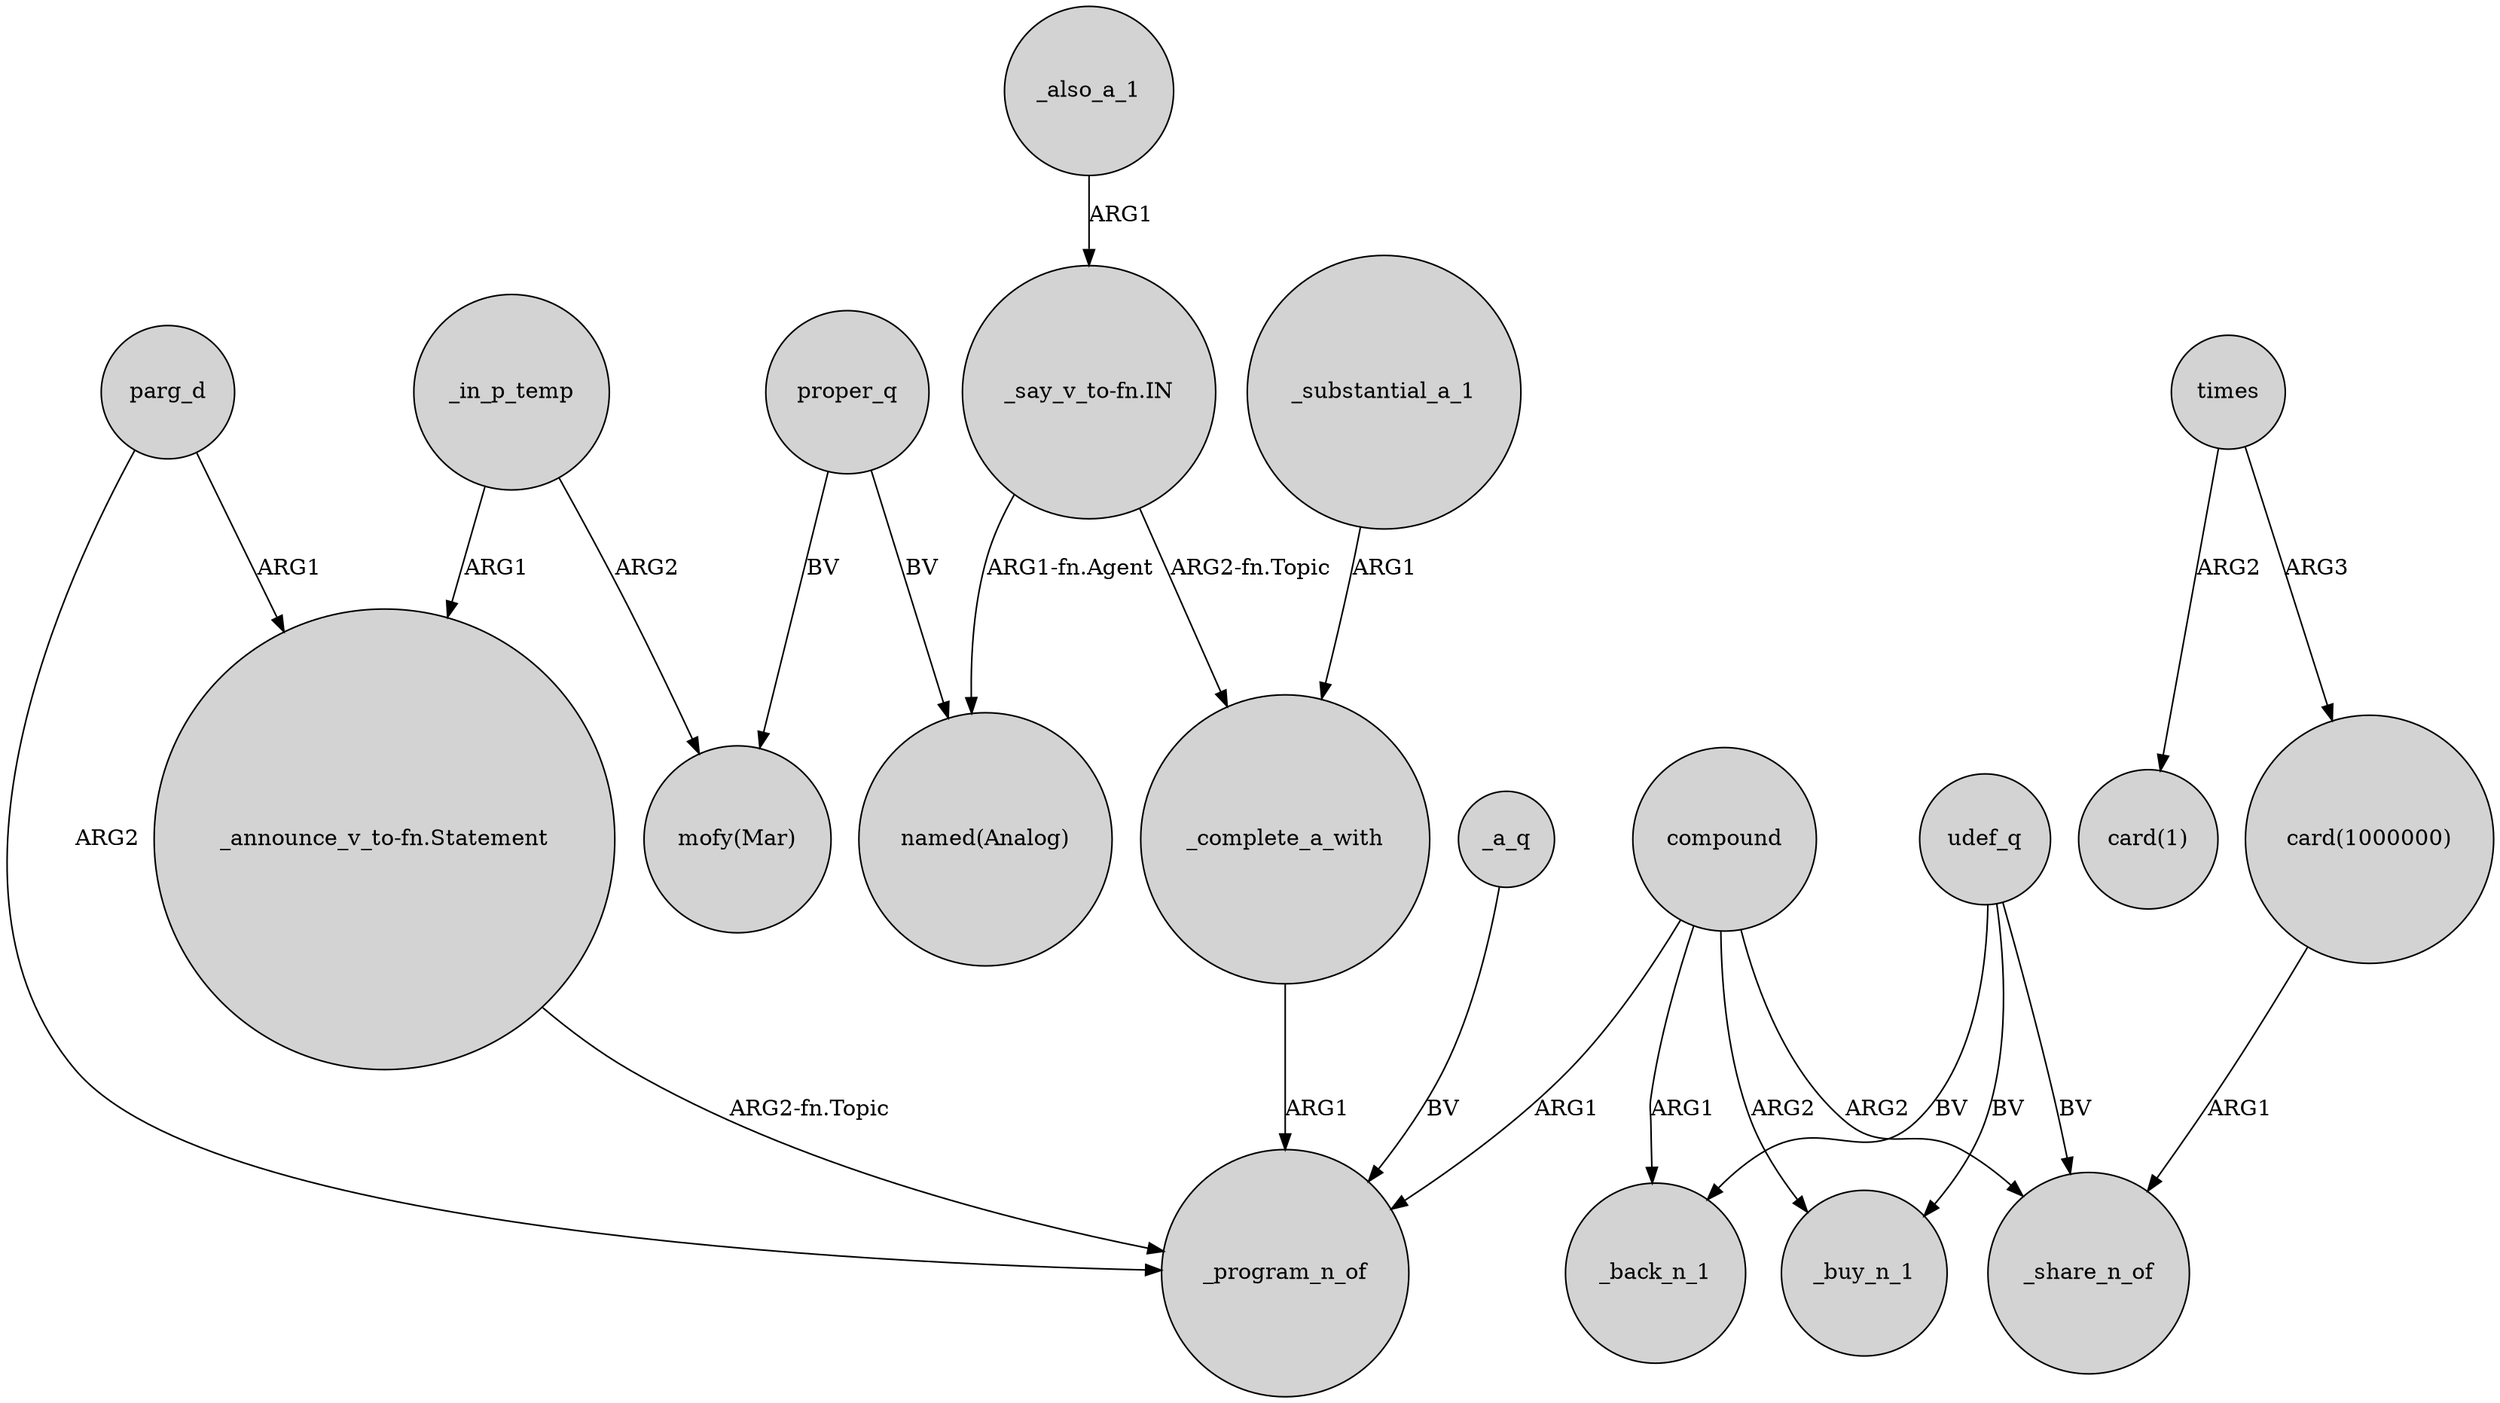 digraph {
	node [shape=circle style=filled]
	"_say_v_to-fn.IN" -> _complete_a_with [label="ARG2-fn.Topic"]
	_also_a_1 -> "_say_v_to-fn.IN" [label=ARG1]
	_in_p_temp -> "_announce_v_to-fn.Statement" [label=ARG1]
	udef_q -> _back_n_1 [label=BV]
	proper_q -> "named(Analog)" [label=BV]
	_complete_a_with -> _program_n_of [label=ARG1]
	_in_p_temp -> "mofy(Mar)" [label=ARG2]
	parg_d -> _program_n_of [label=ARG2]
	udef_q -> _buy_n_1 [label=BV]
	compound -> _share_n_of [label=ARG2]
	parg_d -> "_announce_v_to-fn.Statement" [label=ARG1]
	times -> "card(1)" [label=ARG2]
	times -> "card(1000000)" [label=ARG3]
	"_announce_v_to-fn.Statement" -> _program_n_of [label="ARG2-fn.Topic"]
	_a_q -> _program_n_of [label=BV]
	proper_q -> "mofy(Mar)" [label=BV]
	udef_q -> _share_n_of [label=BV]
	"card(1000000)" -> _share_n_of [label=ARG1]
	_substantial_a_1 -> _complete_a_with [label=ARG1]
	"_say_v_to-fn.IN" -> "named(Analog)" [label="ARG1-fn.Agent"]
	compound -> _program_n_of [label=ARG1]
	compound -> _back_n_1 [label=ARG1]
	compound -> _buy_n_1 [label=ARG2]
}
